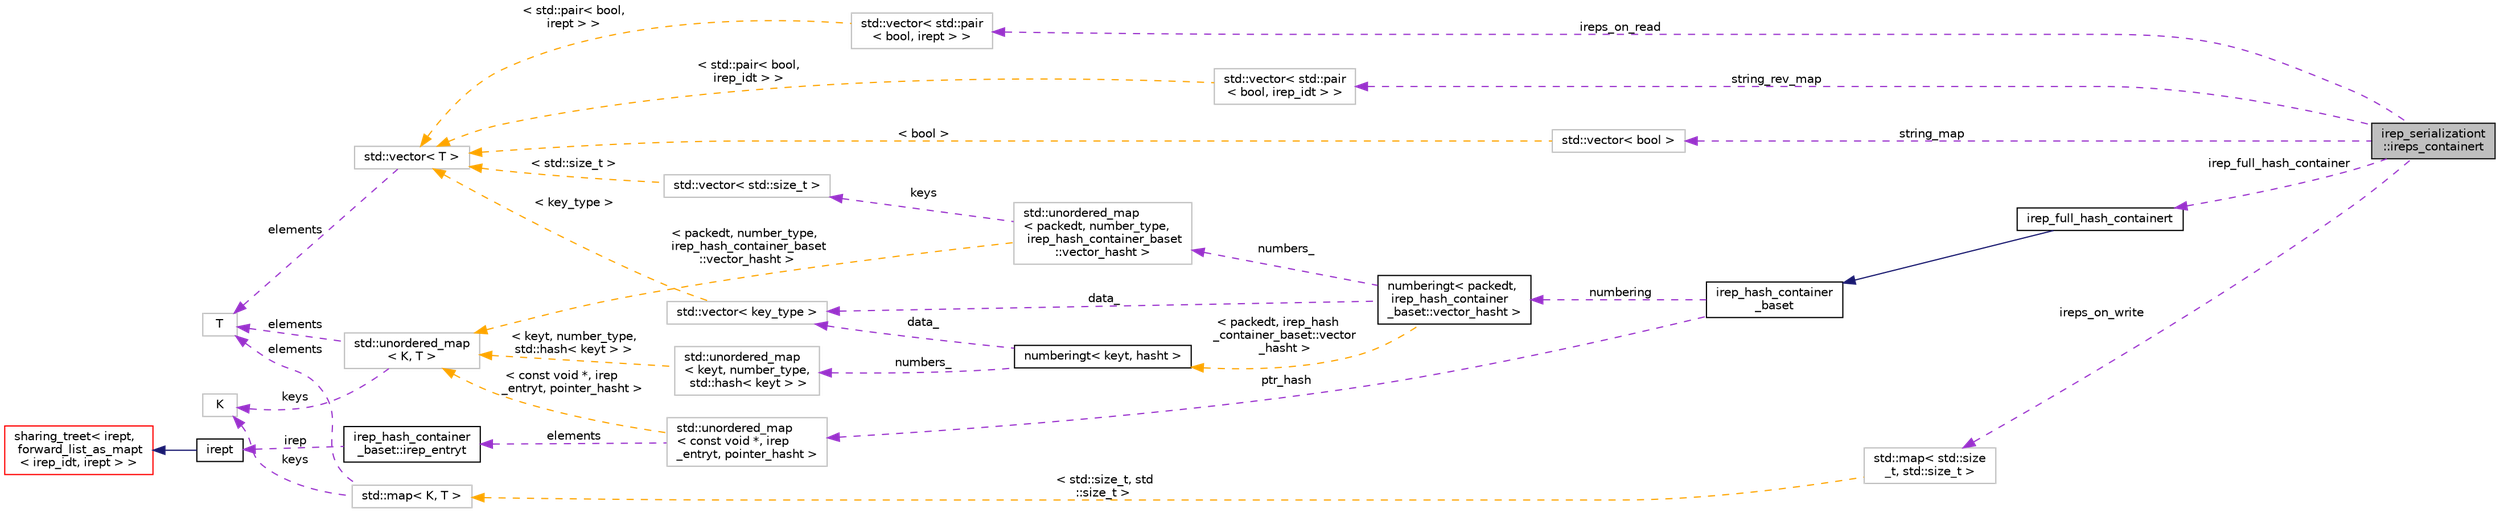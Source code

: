 digraph "irep_serializationt::ireps_containert"
{
 // LATEX_PDF_SIZE
  bgcolor="transparent";
  edge [fontname="Helvetica",fontsize="10",labelfontname="Helvetica",labelfontsize="10"];
  node [fontname="Helvetica",fontsize="10",shape=record];
  rankdir="LR";
  Node1 [label="irep_serializationt\l::ireps_containert",height=0.2,width=0.4,color="black", fillcolor="grey75", style="filled", fontcolor="black",tooltip=" "];
  Node2 -> Node1 [dir="back",color="darkorchid3",fontsize="10",style="dashed",label=" ireps_on_read" ,fontname="Helvetica"];
  Node2 [label="std::vector\< std::pair\l\< bool, irept \> \>",height=0.2,width=0.4,color="grey75",tooltip=" "];
  Node3 -> Node2 [dir="back",color="orange",fontsize="10",style="dashed",label=" \< std::pair\< bool,\l irept \> \>" ,fontname="Helvetica"];
  Node3 [label="std::vector\< T \>",height=0.2,width=0.4,color="grey75",tooltip="STL class."];
  Node4 -> Node3 [dir="back",color="darkorchid3",fontsize="10",style="dashed",label=" elements" ,fontname="Helvetica"];
  Node4 [label="T",height=0.2,width=0.4,color="grey75",tooltip=" "];
  Node5 -> Node1 [dir="back",color="darkorchid3",fontsize="10",style="dashed",label=" string_rev_map" ,fontname="Helvetica"];
  Node5 [label="std::vector\< std::pair\l\< bool, irep_idt \> \>",height=0.2,width=0.4,color="grey75",tooltip=" "];
  Node3 -> Node5 [dir="back",color="orange",fontsize="10",style="dashed",label=" \< std::pair\< bool,\l irep_idt \> \>" ,fontname="Helvetica"];
  Node6 -> Node1 [dir="back",color="darkorchid3",fontsize="10",style="dashed",label=" ireps_on_write" ,fontname="Helvetica"];
  Node6 [label="std::map\< std::size\l_t, std::size_t \>",height=0.2,width=0.4,color="grey75",tooltip=" "];
  Node7 -> Node6 [dir="back",color="orange",fontsize="10",style="dashed",label=" \< std::size_t, std\l::size_t \>" ,fontname="Helvetica"];
  Node7 [label="std::map\< K, T \>",height=0.2,width=0.4,color="grey75",tooltip="STL class."];
  Node8 -> Node7 [dir="back",color="darkorchid3",fontsize="10",style="dashed",label=" keys" ,fontname="Helvetica"];
  Node8 [label="K",height=0.2,width=0.4,color="grey75",tooltip=" "];
  Node4 -> Node7 [dir="back",color="darkorchid3",fontsize="10",style="dashed",label=" elements" ,fontname="Helvetica"];
  Node9 -> Node1 [dir="back",color="darkorchid3",fontsize="10",style="dashed",label=" string_map" ,fontname="Helvetica"];
  Node9 [label="std::vector\< bool \>",height=0.2,width=0.4,color="grey75",tooltip=" "];
  Node3 -> Node9 [dir="back",color="orange",fontsize="10",style="dashed",label=" \< bool \>" ,fontname="Helvetica"];
  Node10 -> Node1 [dir="back",color="darkorchid3",fontsize="10",style="dashed",label=" irep_full_hash_container" ,fontname="Helvetica"];
  Node10 [label="irep_full_hash_containert",height=0.2,width=0.4,color="black",URL="$classirep__full__hash__containert.html",tooltip=" "];
  Node11 -> Node10 [dir="back",color="midnightblue",fontsize="10",style="solid",fontname="Helvetica"];
  Node11 [label="irep_hash_container\l_baset",height=0.2,width=0.4,color="black",URL="$classirep__hash__container__baset.html",tooltip=" "];
  Node12 -> Node11 [dir="back",color="darkorchid3",fontsize="10",style="dashed",label=" numbering" ,fontname="Helvetica"];
  Node12 [label="numberingt\< packedt,\l irep_hash_container\l_baset::vector_hasht \>",height=0.2,width=0.4,color="black",URL="$classnumberingt.html",tooltip=" "];
  Node13 -> Node12 [dir="back",color="darkorchid3",fontsize="10",style="dashed",label=" numbers_" ,fontname="Helvetica"];
  Node13 [label="std::unordered_map\l\< packedt, number_type,\l irep_hash_container_baset\l::vector_hasht \>",height=0.2,width=0.4,color="grey75",tooltip=" "];
  Node14 -> Node13 [dir="back",color="darkorchid3",fontsize="10",style="dashed",label=" keys" ,fontname="Helvetica"];
  Node14 [label="std::vector\< std::size_t \>",height=0.2,width=0.4,color="grey75",tooltip=" "];
  Node3 -> Node14 [dir="back",color="orange",fontsize="10",style="dashed",label=" \< std::size_t \>" ,fontname="Helvetica"];
  Node15 -> Node13 [dir="back",color="orange",fontsize="10",style="dashed",label=" \< packedt, number_type,\l irep_hash_container_baset\l::vector_hasht \>" ,fontname="Helvetica"];
  Node15 [label="std::unordered_map\l\< K, T \>",height=0.2,width=0.4,color="grey75",tooltip="STL class."];
  Node8 -> Node15 [dir="back",color="darkorchid3",fontsize="10",style="dashed",label=" keys" ,fontname="Helvetica"];
  Node4 -> Node15 [dir="back",color="darkorchid3",fontsize="10",style="dashed",label=" elements" ,fontname="Helvetica"];
  Node16 -> Node12 [dir="back",color="darkorchid3",fontsize="10",style="dashed",label=" data_" ,fontname="Helvetica"];
  Node16 [label="std::vector\< key_type \>",height=0.2,width=0.4,color="grey75",tooltip=" "];
  Node3 -> Node16 [dir="back",color="orange",fontsize="10",style="dashed",label=" \< key_type \>" ,fontname="Helvetica"];
  Node17 -> Node12 [dir="back",color="orange",fontsize="10",style="dashed",label=" \< packedt, irep_hash\l_container_baset::vector\l_hasht \>" ,fontname="Helvetica"];
  Node17 [label="numberingt\< keyt, hasht \>",height=0.2,width=0.4,color="black",URL="$classnumberingt.html",tooltip=" "];
  Node18 -> Node17 [dir="back",color="darkorchid3",fontsize="10",style="dashed",label=" numbers_" ,fontname="Helvetica"];
  Node18 [label="std::unordered_map\l\< keyt, number_type,\l std::hash\< keyt \> \>",height=0.2,width=0.4,color="grey75",tooltip=" "];
  Node15 -> Node18 [dir="back",color="orange",fontsize="10",style="dashed",label=" \< keyt, number_type,\l std::hash\< keyt \> \>" ,fontname="Helvetica"];
  Node16 -> Node17 [dir="back",color="darkorchid3",fontsize="10",style="dashed",label=" data_" ,fontname="Helvetica"];
  Node19 -> Node11 [dir="back",color="darkorchid3",fontsize="10",style="dashed",label=" ptr_hash" ,fontname="Helvetica"];
  Node19 [label="std::unordered_map\l\< const void *, irep\l_entryt, pointer_hasht \>",height=0.2,width=0.4,color="grey75",tooltip=" "];
  Node20 -> Node19 [dir="back",color="darkorchid3",fontsize="10",style="dashed",label=" elements" ,fontname="Helvetica"];
  Node20 [label="irep_hash_container\l_baset::irep_entryt",height=0.2,width=0.4,color="black",URL="$structirep__hash__container__baset_1_1irep__entryt.html",tooltip=" "];
  Node21 -> Node20 [dir="back",color="darkorchid3",fontsize="10",style="dashed",label=" irep" ,fontname="Helvetica"];
  Node21 [label="irept",height=0.2,width=0.4,color="black",URL="$classirept.html",tooltip="There are a large number of kinds of tree structured or tree-like data in CPROVER."];
  Node22 -> Node21 [dir="back",color="midnightblue",fontsize="10",style="solid",fontname="Helvetica"];
  Node22 [label="sharing_treet\< irept,\l forward_list_as_mapt\l\< irep_idt, irept \> \>",height=0.2,width=0.4,color="red",URL="$classsharing__treet.html",tooltip=" "];
  Node15 -> Node19 [dir="back",color="orange",fontsize="10",style="dashed",label=" \< const void *, irep\l_entryt, pointer_hasht \>" ,fontname="Helvetica"];
}
